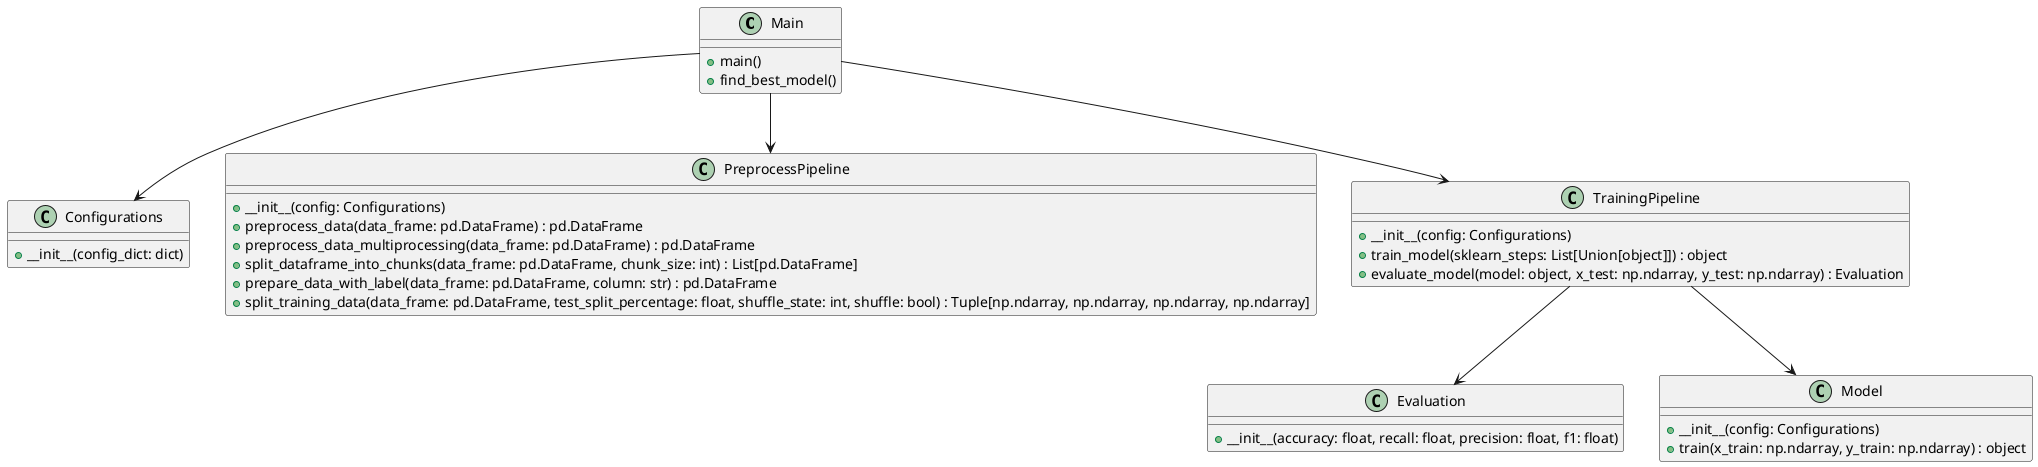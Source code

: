 @startuml

class Main {
  + main()
  + find_best_model()
}

class Configurations {
  + __init__(config_dict: dict)
}

class PreprocessPipeline {
  + __init__(config: Configurations)
  + preprocess_data(data_frame: pd.DataFrame) : pd.DataFrame
  + preprocess_data_multiprocessing(data_frame: pd.DataFrame) : pd.DataFrame
  + split_dataframe_into_chunks(data_frame: pd.DataFrame, chunk_size: int) : List[pd.DataFrame]
  + prepare_data_with_label(data_frame: pd.DataFrame, column: str) : pd.DataFrame
  + split_training_data(data_frame: pd.DataFrame, test_split_percentage: float, shuffle_state: int, shuffle: bool) : Tuple[np.ndarray, np.ndarray, np.ndarray, np.ndarray]
}

class TrainingPipeline {
  + __init__(config: Configurations)
  + train_model(sklearn_steps: List[Union[object]]) : object
  + evaluate_model(model: object, x_test: np.ndarray, y_test: np.ndarray) : Evaluation
}

class Evaluation {
  + __init__(accuracy: float, recall: float, precision: float, f1: float)
}

class Model {
  + __init__(config: Configurations)
  + train(x_train: np.ndarray, y_train: np.ndarray) : object
}

Main --> Configurations
Main --> PreprocessPipeline
Main --> TrainingPipeline
TrainingPipeline --> Model
TrainingPipeline --> Evaluation

@enduml
